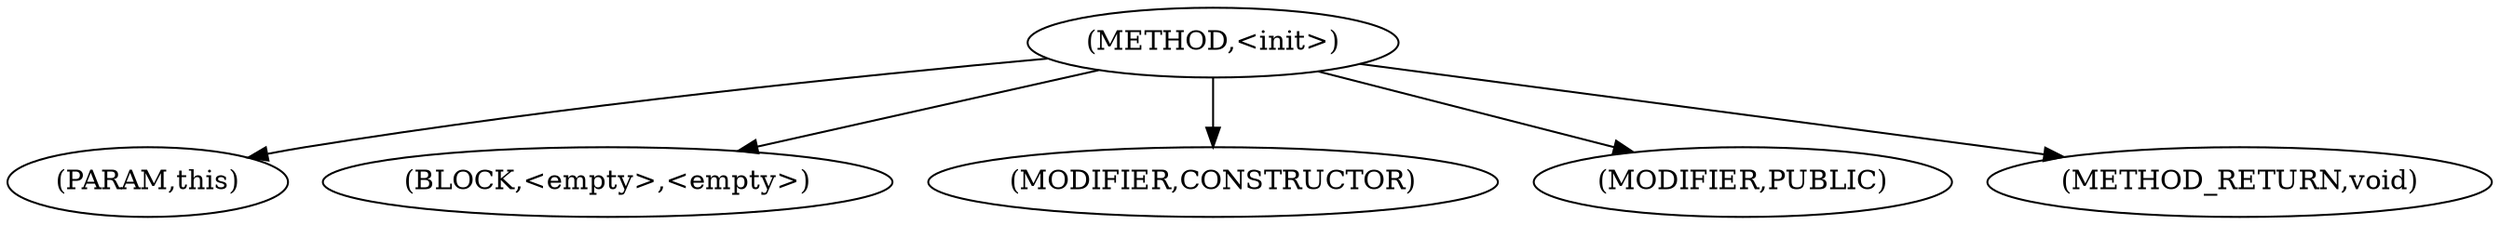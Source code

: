 digraph "&lt;init&gt;" {  
"549" [label = <(METHOD,&lt;init&gt;)> ]
"550" [label = <(PARAM,this)> ]
"551" [label = <(BLOCK,&lt;empty&gt;,&lt;empty&gt;)> ]
"552" [label = <(MODIFIER,CONSTRUCTOR)> ]
"553" [label = <(MODIFIER,PUBLIC)> ]
"554" [label = <(METHOD_RETURN,void)> ]
  "549" -> "550" 
  "549" -> "551" 
  "549" -> "552" 
  "549" -> "553" 
  "549" -> "554" 
}
